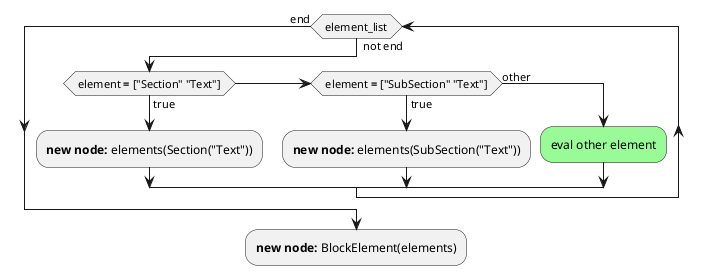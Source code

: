 @startuml
    while ( element_list ) is ( not end )
        if ( element **=** ["Section" "Text"] ) then (true)
            :**new node:** elements(Section("Text"));
        elseif ( element **=** ["SubSection" "Text"] ) then (true)
            :**new node:** elements(SubSection("Text"));
        else (other)
            #palegreen:eval other element;
        endif
    endwhile (end)
    :**new node:** BlockElement(elements);
@enduml